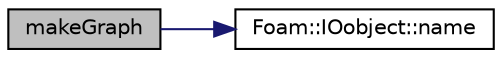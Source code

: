 digraph "makeGraph"
{
  bgcolor="transparent";
  edge [fontname="Helvetica",fontsize="10",labelfontname="Helvetica",labelfontsize="10"];
  node [fontname="Helvetica",fontsize="10",shape=record];
  rankdir="LR";
  Node144313 [label="makeGraph",height=0.2,width=0.4,color="black", fillcolor="grey75", style="filled", fontcolor="black"];
  Node144313 -> Node144314 [color="midnightblue",fontsize="10",style="solid",fontname="Helvetica"];
  Node144314 [label="Foam::IOobject::name",height=0.2,width=0.4,color="black",URL="$a27249.html#acc80e00a8ac919288fb55bd14cc88bf6",tooltip="Return name. "];
}

